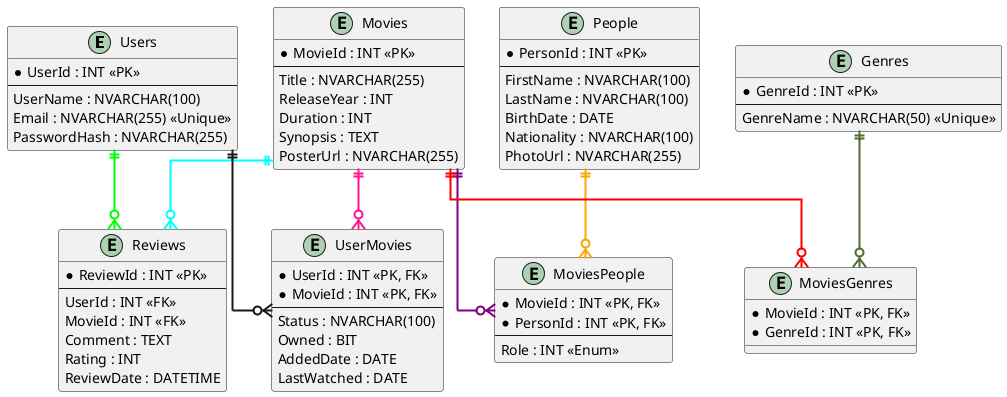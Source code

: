 @startuml MPD
skinparam linetype ortho

entity "Users" {
  *UserId : INT <<PK>>
  --
  UserName : NVARCHAR(100)
  Email : NVARCHAR(255) <<Unique>>
  PasswordHash : NVARCHAR(255)
}

entity "Movies" {
  *MovieId : INT <<PK>>
  --
  Title : NVARCHAR(255)
  ReleaseYear : INT
  Duration : INT
  Synopsis : TEXT
  PosterUrl : NVARCHAR(255)
}

entity "People" {
  *PersonId : INT <<PK>>
  --
  FirstName : NVARCHAR(100)
  LastName : NVARCHAR(100)
  BirthDate : DATE
  Nationality : NVARCHAR(100)
  PhotoUrl : NVARCHAR(255)
}

entity "Genres" {
  *GenreId : INT <<PK>>
  --
  GenreName : NVARCHAR(50) <<Unique>>
}

entity "Reviews" {
  *ReviewId : INT <<PK>>
  --
  UserId : INT <<FK>>
  MovieId : INT <<FK>>
  Comment : TEXT
  Rating : INT
  ReviewDate : DATETIME
}

entity "UserMovies" {
  *UserId : INT <<PK, FK>>
  *MovieId : INT <<PK, FK>>
  --
  Status : NVARCHAR(100)
  Owned : BIT
  AddedDate : DATE
  LastWatched : DATE
}

entity "MoviesPeople" {
  *MovieId : INT <<PK, FK>>
  *PersonId : INT <<PK, FK>>
  --
  Role : INT <<Enum>>
}

entity "MoviesGenres" {
  *MovieId : INT <<PK, FK>>
  *GenreId : INT <<PK, FK>>
}

' Relations entre les tables
Users ||--o{ Reviews #line.bold;line:Lime;
Movies ||--o{ Reviews #line.bold;line:Cyan;
Movies ||--o{ MoviesPeople #line.bold;line:Purple;
People ||--o{ MoviesPeople #line.bold;line:Orange;
Movies ||--o{ MoviesGenres #line.bold;line:Red;
Users ||--o{ UserMovies #line.bold;
Movies ||--o{ UserMovies #line.bold;line:DeepPink;
Genres ||--o{ MoviesGenres #line.bold;line:DarkOliveGreen;

@enduml
